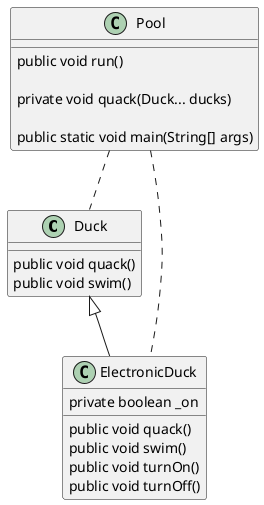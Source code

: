 @startuml 

class Duck
{
    public void quack()
    public void swim()
}

class ElectronicDuck extends Duck
{
    private boolean _on

    public void quack()
    public void swim()
    public void turnOn()
    public void turnOff()

}

class Pool
{
    public void run()

    private void quack(Duck... ducks)

    public static void main(String[] args)
}

Pool -. Duck
Pool -. ElectronicDuck

@enduml 